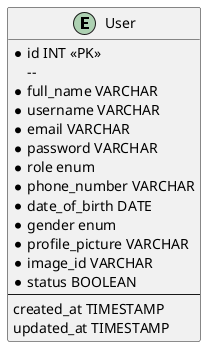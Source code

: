 @startuml test


entity User {
    * id INT <<PK>>
    -- 
    * full_name VARCHAR
    * username VARCHAR
    * email VARCHAR
    * password VARCHAR
    * role enum
    * phone_number VARCHAR
    * date_of_birth DATE
    * gender enum
    * profile_picture VARCHAR
    * image_id VARCHAR
    * status BOOLEAN
    --
    created_at TIMESTAMP
    updated_at TIMESTAMP
}


@enduml